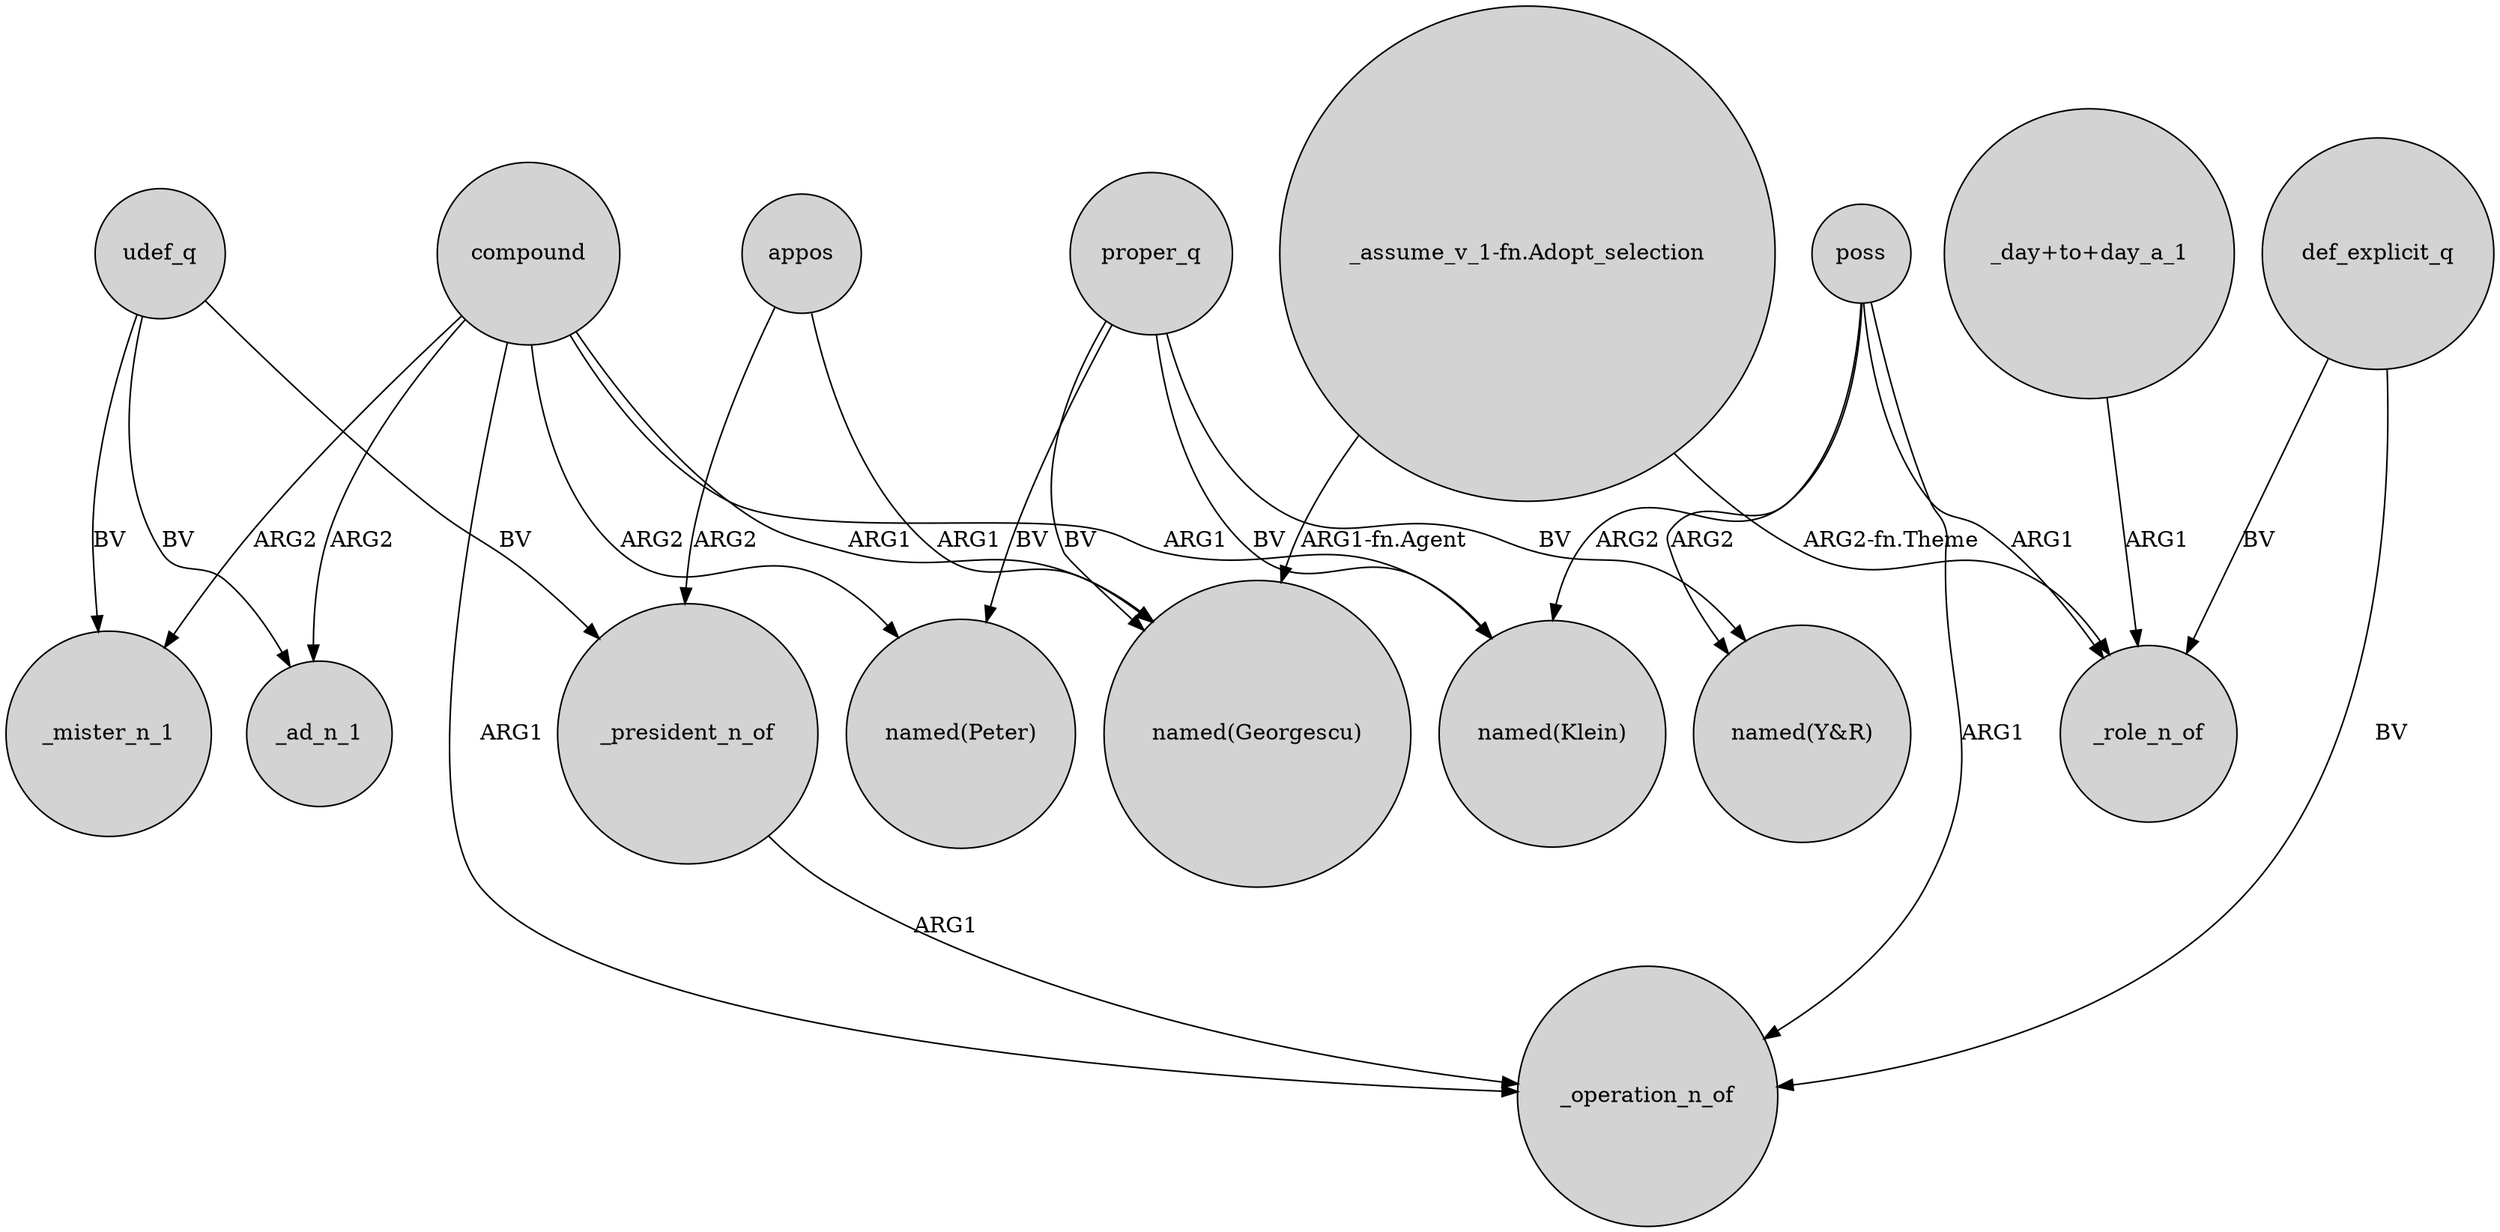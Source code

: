 digraph {
	node [shape=circle style=filled]
	compound -> _operation_n_of [label=ARG1]
	compound -> _ad_n_1 [label=ARG2]
	poss -> "named(Klein)" [label=ARG2]
	poss -> _operation_n_of [label=ARG1]
	compound -> _mister_n_1 [label=ARG2]
	udef_q -> _mister_n_1 [label=BV]
	compound -> "named(Georgescu)" [label=ARG1]
	poss -> "named(Y&R)" [label=ARG2]
	"_day+to+day_a_1" -> _role_n_of [label=ARG1]
	proper_q -> "named(Peter)" [label=BV]
	poss -> _role_n_of [label=ARG1]
	appos -> _president_n_of [label=ARG2]
	compound -> "named(Peter)" [label=ARG2]
	_president_n_of -> _operation_n_of [label=ARG1]
	def_explicit_q -> _operation_n_of [label=BV]
	appos -> "named(Georgescu)" [label=ARG1]
	udef_q -> _president_n_of [label=BV]
	"_assume_v_1-fn.Adopt_selection" -> "named(Georgescu)" [label="ARG1-fn.Agent"]
	udef_q -> _ad_n_1 [label=BV]
	proper_q -> "named(Georgescu)" [label=BV]
	compound -> "named(Klein)" [label=ARG1]
	def_explicit_q -> _role_n_of [label=BV]
	proper_q -> "named(Klein)" [label=BV]
	proper_q -> "named(Y&R)" [label=BV]
	"_assume_v_1-fn.Adopt_selection" -> _role_n_of [label="ARG2-fn.Theme"]
}
